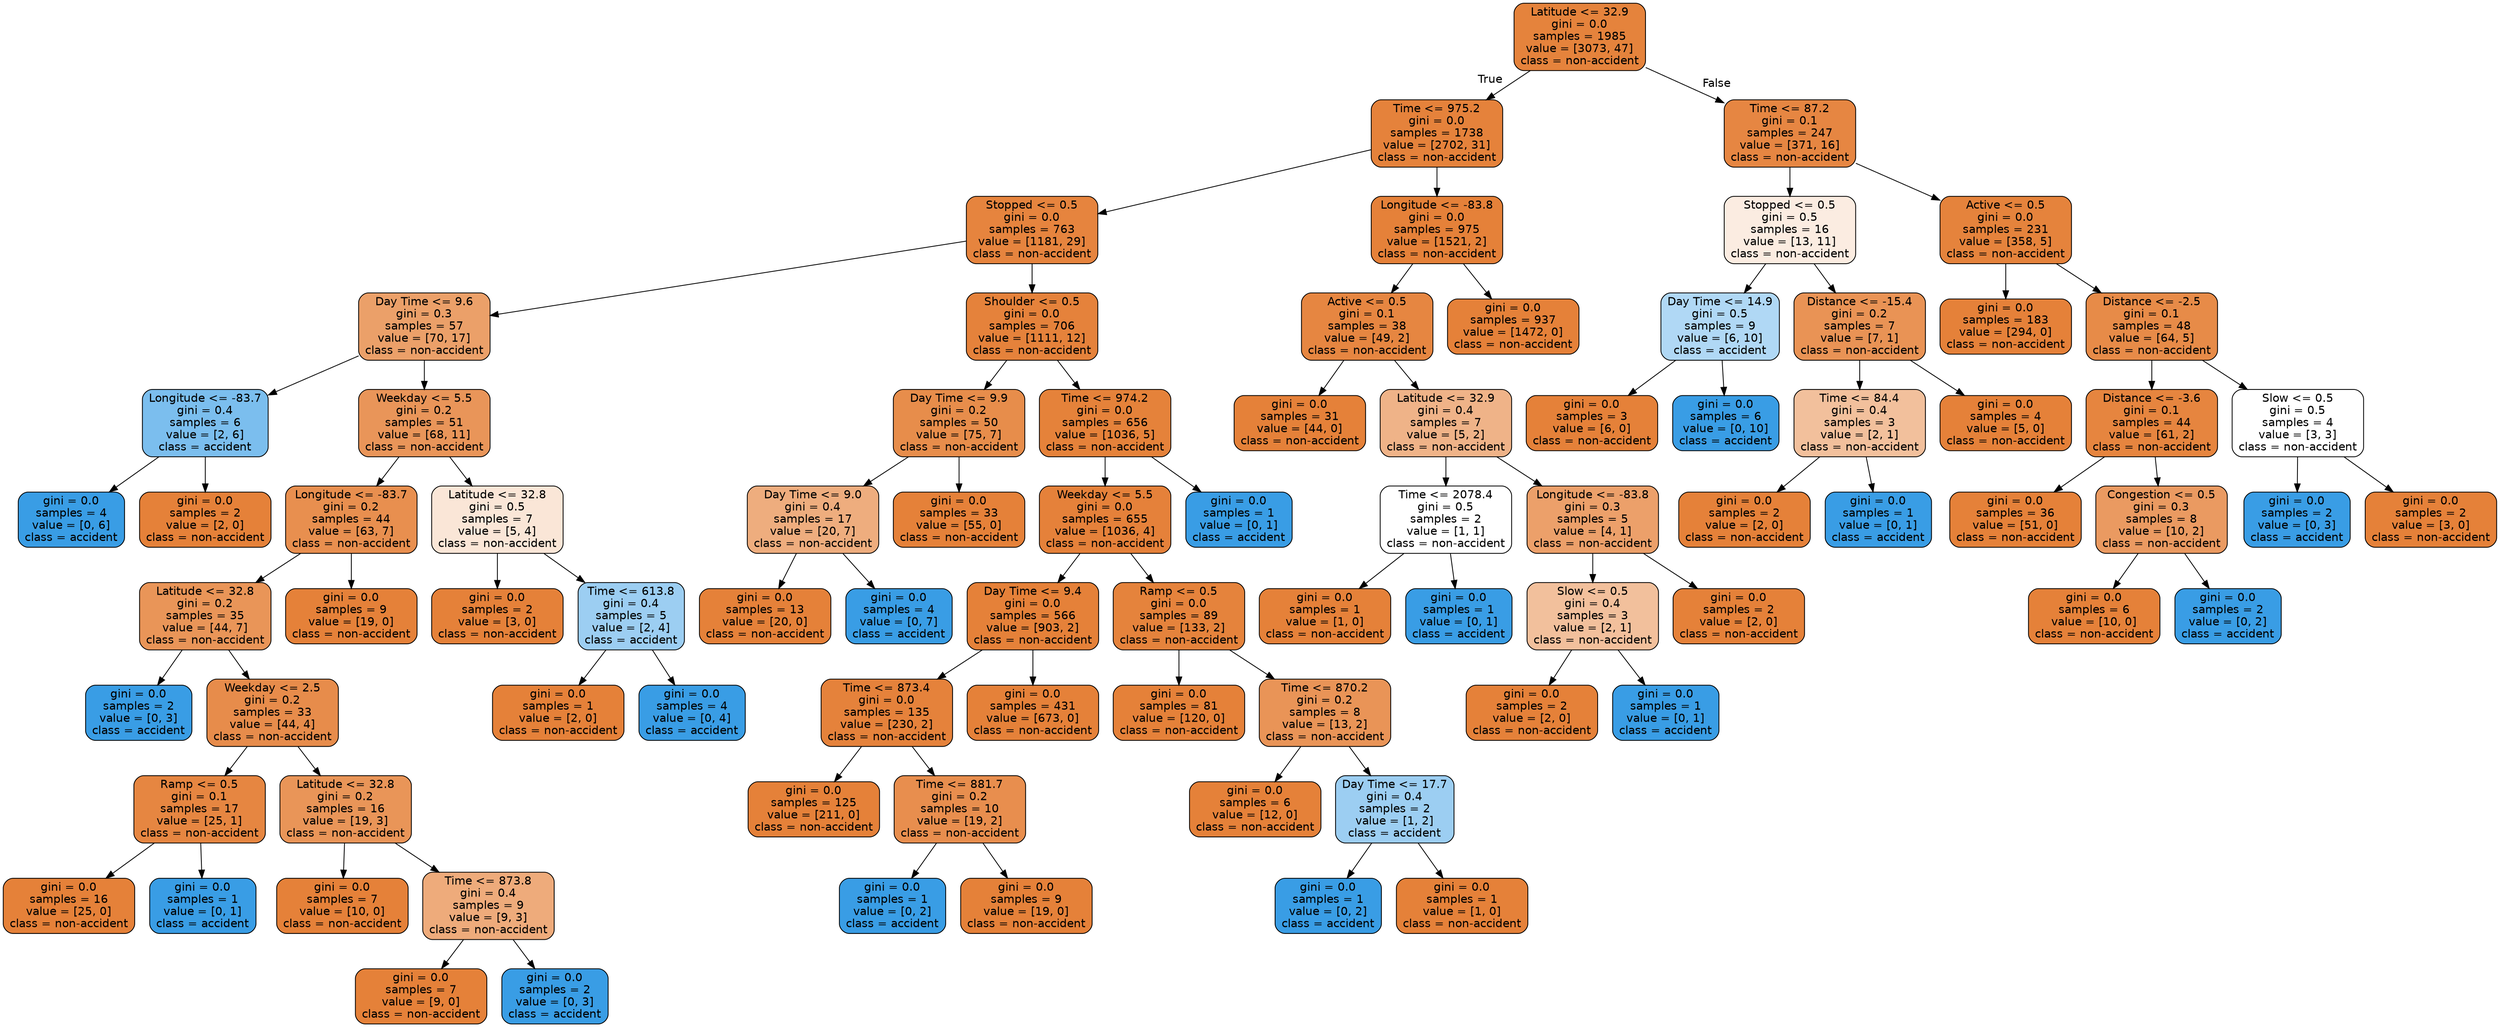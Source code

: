 digraph Tree {
node [shape=box, style="filled, rounded", color="black", fontname=helvetica] ;
edge [fontname=helvetica] ;
0 [label="Latitude <= 32.9\ngini = 0.0\nsamples = 1985\nvalue = [3073, 47]\nclass = non-accident", fillcolor="#e5833c"] ;
1 [label="Time <= 975.2\ngini = 0.0\nsamples = 1738\nvalue = [2702, 31]\nclass = non-accident", fillcolor="#e5823b"] ;
0 -> 1 [labeldistance=2.5, labelangle=45, headlabel="True"] ;
2 [label="Stopped <= 0.5\ngini = 0.0\nsamples = 763\nvalue = [1181, 29]\nclass = non-accident", fillcolor="#e6843e"] ;
1 -> 2 ;
3 [label="Day Time <= 9.6\ngini = 0.3\nsamples = 57\nvalue = [70, 17]\nclass = non-accident", fillcolor="#eba069"] ;
2 -> 3 ;
4 [label="Longitude <= -83.7\ngini = 0.4\nsamples = 6\nvalue = [2, 6]\nclass = accident", fillcolor="#7bbeee"] ;
3 -> 4 ;
5 [label="gini = 0.0\nsamples = 4\nvalue = [0, 6]\nclass = accident", fillcolor="#399de5"] ;
4 -> 5 ;
6 [label="gini = 0.0\nsamples = 2\nvalue = [2, 0]\nclass = non-accident", fillcolor="#e58139"] ;
4 -> 6 ;
7 [label="Weekday <= 5.5\ngini = 0.2\nsamples = 51\nvalue = [68, 11]\nclass = non-accident", fillcolor="#e99559"] ;
3 -> 7 ;
8 [label="Longitude <= -83.7\ngini = 0.2\nsamples = 44\nvalue = [63, 7]\nclass = non-accident", fillcolor="#e88f4f"] ;
7 -> 8 ;
9 [label="Latitude <= 32.8\ngini = 0.2\nsamples = 35\nvalue = [44, 7]\nclass = non-accident", fillcolor="#e99558"] ;
8 -> 9 ;
10 [label="gini = 0.0\nsamples = 2\nvalue = [0, 3]\nclass = accident", fillcolor="#399de5"] ;
9 -> 10 ;
11 [label="Weekday <= 2.5\ngini = 0.2\nsamples = 33\nvalue = [44, 4]\nclass = non-accident", fillcolor="#e78c4b"] ;
9 -> 11 ;
12 [label="Ramp <= 0.5\ngini = 0.1\nsamples = 17\nvalue = [25, 1]\nclass = non-accident", fillcolor="#e68641"] ;
11 -> 12 ;
13 [label="gini = 0.0\nsamples = 16\nvalue = [25, 0]\nclass = non-accident", fillcolor="#e58139"] ;
12 -> 13 ;
14 [label="gini = 0.0\nsamples = 1\nvalue = [0, 1]\nclass = accident", fillcolor="#399de5"] ;
12 -> 14 ;
15 [label="Latitude <= 32.8\ngini = 0.2\nsamples = 16\nvalue = [19, 3]\nclass = non-accident", fillcolor="#e99558"] ;
11 -> 15 ;
16 [label="gini = 0.0\nsamples = 7\nvalue = [10, 0]\nclass = non-accident", fillcolor="#e58139"] ;
15 -> 16 ;
17 [label="Time <= 873.8\ngini = 0.4\nsamples = 9\nvalue = [9, 3]\nclass = non-accident", fillcolor="#eeab7b"] ;
15 -> 17 ;
18 [label="gini = 0.0\nsamples = 7\nvalue = [9, 0]\nclass = non-accident", fillcolor="#e58139"] ;
17 -> 18 ;
19 [label="gini = 0.0\nsamples = 2\nvalue = [0, 3]\nclass = accident", fillcolor="#399de5"] ;
17 -> 19 ;
20 [label="gini = 0.0\nsamples = 9\nvalue = [19, 0]\nclass = non-accident", fillcolor="#e58139"] ;
8 -> 20 ;
21 [label="Latitude <= 32.8\ngini = 0.5\nsamples = 7\nvalue = [5, 4]\nclass = non-accident", fillcolor="#fae6d7"] ;
7 -> 21 ;
22 [label="gini = 0.0\nsamples = 2\nvalue = [3, 0]\nclass = non-accident", fillcolor="#e58139"] ;
21 -> 22 ;
23 [label="Time <= 613.8\ngini = 0.4\nsamples = 5\nvalue = [2, 4]\nclass = accident", fillcolor="#9ccef2"] ;
21 -> 23 ;
24 [label="gini = 0.0\nsamples = 1\nvalue = [2, 0]\nclass = non-accident", fillcolor="#e58139"] ;
23 -> 24 ;
25 [label="gini = 0.0\nsamples = 4\nvalue = [0, 4]\nclass = accident", fillcolor="#399de5"] ;
23 -> 25 ;
26 [label="Shoulder <= 0.5\ngini = 0.0\nsamples = 706\nvalue = [1111, 12]\nclass = non-accident", fillcolor="#e5823b"] ;
2 -> 26 ;
27 [label="Day Time <= 9.9\ngini = 0.2\nsamples = 50\nvalue = [75, 7]\nclass = non-accident", fillcolor="#e78d4b"] ;
26 -> 27 ;
28 [label="Day Time <= 9.0\ngini = 0.4\nsamples = 17\nvalue = [20, 7]\nclass = non-accident", fillcolor="#eead7e"] ;
27 -> 28 ;
29 [label="gini = 0.0\nsamples = 13\nvalue = [20, 0]\nclass = non-accident", fillcolor="#e58139"] ;
28 -> 29 ;
30 [label="gini = 0.0\nsamples = 4\nvalue = [0, 7]\nclass = accident", fillcolor="#399de5"] ;
28 -> 30 ;
31 [label="gini = 0.0\nsamples = 33\nvalue = [55, 0]\nclass = non-accident", fillcolor="#e58139"] ;
27 -> 31 ;
32 [label="Time <= 974.2\ngini = 0.0\nsamples = 656\nvalue = [1036, 5]\nclass = non-accident", fillcolor="#e5823a"] ;
26 -> 32 ;
33 [label="Weekday <= 5.5\ngini = 0.0\nsamples = 655\nvalue = [1036, 4]\nclass = non-accident", fillcolor="#e5813a"] ;
32 -> 33 ;
34 [label="Day Time <= 9.4\ngini = 0.0\nsamples = 566\nvalue = [903, 2]\nclass = non-accident", fillcolor="#e58139"] ;
33 -> 34 ;
35 [label="Time <= 873.4\ngini = 0.0\nsamples = 135\nvalue = [230, 2]\nclass = non-accident", fillcolor="#e5823b"] ;
34 -> 35 ;
36 [label="gini = 0.0\nsamples = 125\nvalue = [211, 0]\nclass = non-accident", fillcolor="#e58139"] ;
35 -> 36 ;
37 [label="Time <= 881.7\ngini = 0.2\nsamples = 10\nvalue = [19, 2]\nclass = non-accident", fillcolor="#e88e4e"] ;
35 -> 37 ;
38 [label="gini = 0.0\nsamples = 1\nvalue = [0, 2]\nclass = accident", fillcolor="#399de5"] ;
37 -> 38 ;
39 [label="gini = 0.0\nsamples = 9\nvalue = [19, 0]\nclass = non-accident", fillcolor="#e58139"] ;
37 -> 39 ;
40 [label="gini = 0.0\nsamples = 431\nvalue = [673, 0]\nclass = non-accident", fillcolor="#e58139"] ;
34 -> 40 ;
41 [label="Ramp <= 0.5\ngini = 0.0\nsamples = 89\nvalue = [133, 2]\nclass = non-accident", fillcolor="#e5833c"] ;
33 -> 41 ;
42 [label="gini = 0.0\nsamples = 81\nvalue = [120, 0]\nclass = non-accident", fillcolor="#e58139"] ;
41 -> 42 ;
43 [label="Time <= 870.2\ngini = 0.2\nsamples = 8\nvalue = [13, 2]\nclass = non-accident", fillcolor="#e99457"] ;
41 -> 43 ;
44 [label="gini = 0.0\nsamples = 6\nvalue = [12, 0]\nclass = non-accident", fillcolor="#e58139"] ;
43 -> 44 ;
45 [label="Day Time <= 17.7\ngini = 0.4\nsamples = 2\nvalue = [1, 2]\nclass = accident", fillcolor="#9ccef2"] ;
43 -> 45 ;
46 [label="gini = 0.0\nsamples = 1\nvalue = [0, 2]\nclass = accident", fillcolor="#399de5"] ;
45 -> 46 ;
47 [label="gini = 0.0\nsamples = 1\nvalue = [1, 0]\nclass = non-accident", fillcolor="#e58139"] ;
45 -> 47 ;
48 [label="gini = 0.0\nsamples = 1\nvalue = [0, 1]\nclass = accident", fillcolor="#399de5"] ;
32 -> 48 ;
49 [label="Longitude <= -83.8\ngini = 0.0\nsamples = 975\nvalue = [1521, 2]\nclass = non-accident", fillcolor="#e58139"] ;
1 -> 49 ;
50 [label="Active <= 0.5\ngini = 0.1\nsamples = 38\nvalue = [49, 2]\nclass = non-accident", fillcolor="#e68641"] ;
49 -> 50 ;
51 [label="gini = 0.0\nsamples = 31\nvalue = [44, 0]\nclass = non-accident", fillcolor="#e58139"] ;
50 -> 51 ;
52 [label="Latitude <= 32.9\ngini = 0.4\nsamples = 7\nvalue = [5, 2]\nclass = non-accident", fillcolor="#efb388"] ;
50 -> 52 ;
53 [label="Time <= 2078.4\ngini = 0.5\nsamples = 2\nvalue = [1, 1]\nclass = non-accident", fillcolor="#ffffff"] ;
52 -> 53 ;
54 [label="gini = 0.0\nsamples = 1\nvalue = [1, 0]\nclass = non-accident", fillcolor="#e58139"] ;
53 -> 54 ;
55 [label="gini = 0.0\nsamples = 1\nvalue = [0, 1]\nclass = accident", fillcolor="#399de5"] ;
53 -> 55 ;
56 [label="Longitude <= -83.8\ngini = 0.3\nsamples = 5\nvalue = [4, 1]\nclass = non-accident", fillcolor="#eca06a"] ;
52 -> 56 ;
57 [label="Slow <= 0.5\ngini = 0.4\nsamples = 3\nvalue = [2, 1]\nclass = non-accident", fillcolor="#f2c09c"] ;
56 -> 57 ;
58 [label="gini = 0.0\nsamples = 2\nvalue = [2, 0]\nclass = non-accident", fillcolor="#e58139"] ;
57 -> 58 ;
59 [label="gini = 0.0\nsamples = 1\nvalue = [0, 1]\nclass = accident", fillcolor="#399de5"] ;
57 -> 59 ;
60 [label="gini = 0.0\nsamples = 2\nvalue = [2, 0]\nclass = non-accident", fillcolor="#e58139"] ;
56 -> 60 ;
61 [label="gini = 0.0\nsamples = 937\nvalue = [1472, 0]\nclass = non-accident", fillcolor="#e58139"] ;
49 -> 61 ;
62 [label="Time <= 87.2\ngini = 0.1\nsamples = 247\nvalue = [371, 16]\nclass = non-accident", fillcolor="#e68642"] ;
0 -> 62 [labeldistance=2.5, labelangle=-45, headlabel="False"] ;
63 [label="Stopped <= 0.5\ngini = 0.5\nsamples = 16\nvalue = [13, 11]\nclass = non-accident", fillcolor="#fbece1"] ;
62 -> 63 ;
64 [label="Day Time <= 14.9\ngini = 0.5\nsamples = 9\nvalue = [6, 10]\nclass = accident", fillcolor="#b0d8f5"] ;
63 -> 64 ;
65 [label="gini = 0.0\nsamples = 3\nvalue = [6, 0]\nclass = non-accident", fillcolor="#e58139"] ;
64 -> 65 ;
66 [label="gini = 0.0\nsamples = 6\nvalue = [0, 10]\nclass = accident", fillcolor="#399de5"] ;
64 -> 66 ;
67 [label="Distance <= -15.4\ngini = 0.2\nsamples = 7\nvalue = [7, 1]\nclass = non-accident", fillcolor="#e99355"] ;
63 -> 67 ;
68 [label="Time <= 84.4\ngini = 0.4\nsamples = 3\nvalue = [2, 1]\nclass = non-accident", fillcolor="#f2c09c"] ;
67 -> 68 ;
69 [label="gini = 0.0\nsamples = 2\nvalue = [2, 0]\nclass = non-accident", fillcolor="#e58139"] ;
68 -> 69 ;
70 [label="gini = 0.0\nsamples = 1\nvalue = [0, 1]\nclass = accident", fillcolor="#399de5"] ;
68 -> 70 ;
71 [label="gini = 0.0\nsamples = 4\nvalue = [5, 0]\nclass = non-accident", fillcolor="#e58139"] ;
67 -> 71 ;
72 [label="Active <= 0.5\ngini = 0.0\nsamples = 231\nvalue = [358, 5]\nclass = non-accident", fillcolor="#e5833c"] ;
62 -> 72 ;
73 [label="gini = 0.0\nsamples = 183\nvalue = [294, 0]\nclass = non-accident", fillcolor="#e58139"] ;
72 -> 73 ;
74 [label="Distance <= -2.5\ngini = 0.1\nsamples = 48\nvalue = [64, 5]\nclass = non-accident", fillcolor="#e78b48"] ;
72 -> 74 ;
75 [label="Distance <= -3.6\ngini = 0.1\nsamples = 44\nvalue = [61, 2]\nclass = non-accident", fillcolor="#e6853f"] ;
74 -> 75 ;
76 [label="gini = 0.0\nsamples = 36\nvalue = [51, 0]\nclass = non-accident", fillcolor="#e58139"] ;
75 -> 76 ;
77 [label="Congestion <= 0.5\ngini = 0.3\nsamples = 8\nvalue = [10, 2]\nclass = non-accident", fillcolor="#ea9a61"] ;
75 -> 77 ;
78 [label="gini = 0.0\nsamples = 6\nvalue = [10, 0]\nclass = non-accident", fillcolor="#e58139"] ;
77 -> 78 ;
79 [label="gini = 0.0\nsamples = 2\nvalue = [0, 2]\nclass = accident", fillcolor="#399de5"] ;
77 -> 79 ;
80 [label="Slow <= 0.5\ngini = 0.5\nsamples = 4\nvalue = [3, 3]\nclass = non-accident", fillcolor="#ffffff"] ;
74 -> 80 ;
81 [label="gini = 0.0\nsamples = 2\nvalue = [0, 3]\nclass = accident", fillcolor="#399de5"] ;
80 -> 81 ;
82 [label="gini = 0.0\nsamples = 2\nvalue = [3, 0]\nclass = non-accident", fillcolor="#e58139"] ;
80 -> 82 ;
}